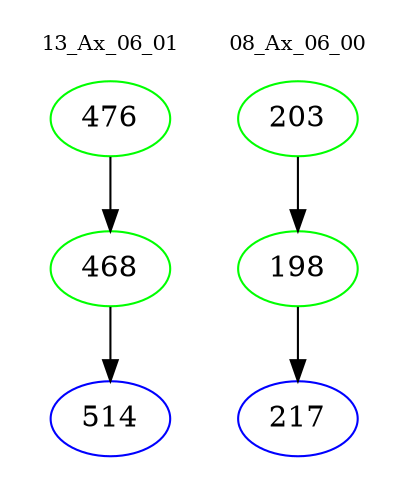 digraph{
subgraph cluster_0 {
color = white
label = "13_Ax_06_01";
fontsize=10;
T0_476 [label="476", color="green"]
T0_476 -> T0_468 [color="black"]
T0_468 [label="468", color="green"]
T0_468 -> T0_514 [color="black"]
T0_514 [label="514", color="blue"]
}
subgraph cluster_1 {
color = white
label = "08_Ax_06_00";
fontsize=10;
T1_203 [label="203", color="green"]
T1_203 -> T1_198 [color="black"]
T1_198 [label="198", color="green"]
T1_198 -> T1_217 [color="black"]
T1_217 [label="217", color="blue"]
}
}
